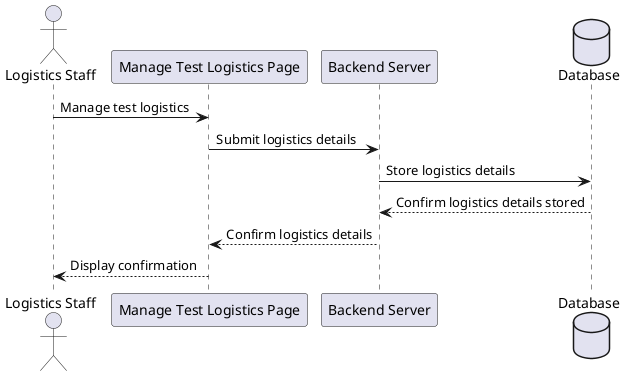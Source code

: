 ; filepath: /home/slightlywind/Repositories/Legacy/SWD392/sequence_diagrams/manage_test_logistics.puml
@startuml
actor "Logistics Staff" as Staff
participant "Manage Test Logistics Page" as ManageTestLogisticsPage
participant "Backend Server" as BackendServer
database Database

Staff -> ManageTestLogisticsPage: Manage test logistics
ManageTestLogisticsPage -> BackendServer: Submit logistics details
BackendServer -> Database: Store logistics details
Database --> BackendServer: Confirm logistics details stored
BackendServer --> ManageTestLogisticsPage: Confirm logistics details
ManageTestLogisticsPage --> Staff: Display confirmation
@enduml